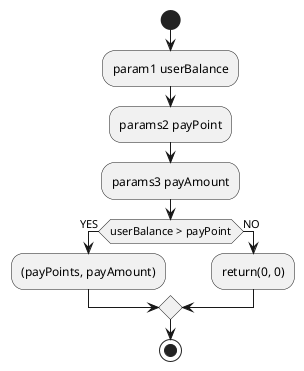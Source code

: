 @startuml whole
start
:param1 userBalance;
:params2 payPoint;
:params3 payAmount;
if (userBalance > payPoint) then (YES)
  :(payPoints, payAmount);
else (NO)
  :return(0, 0);
endif
stop
@enduml